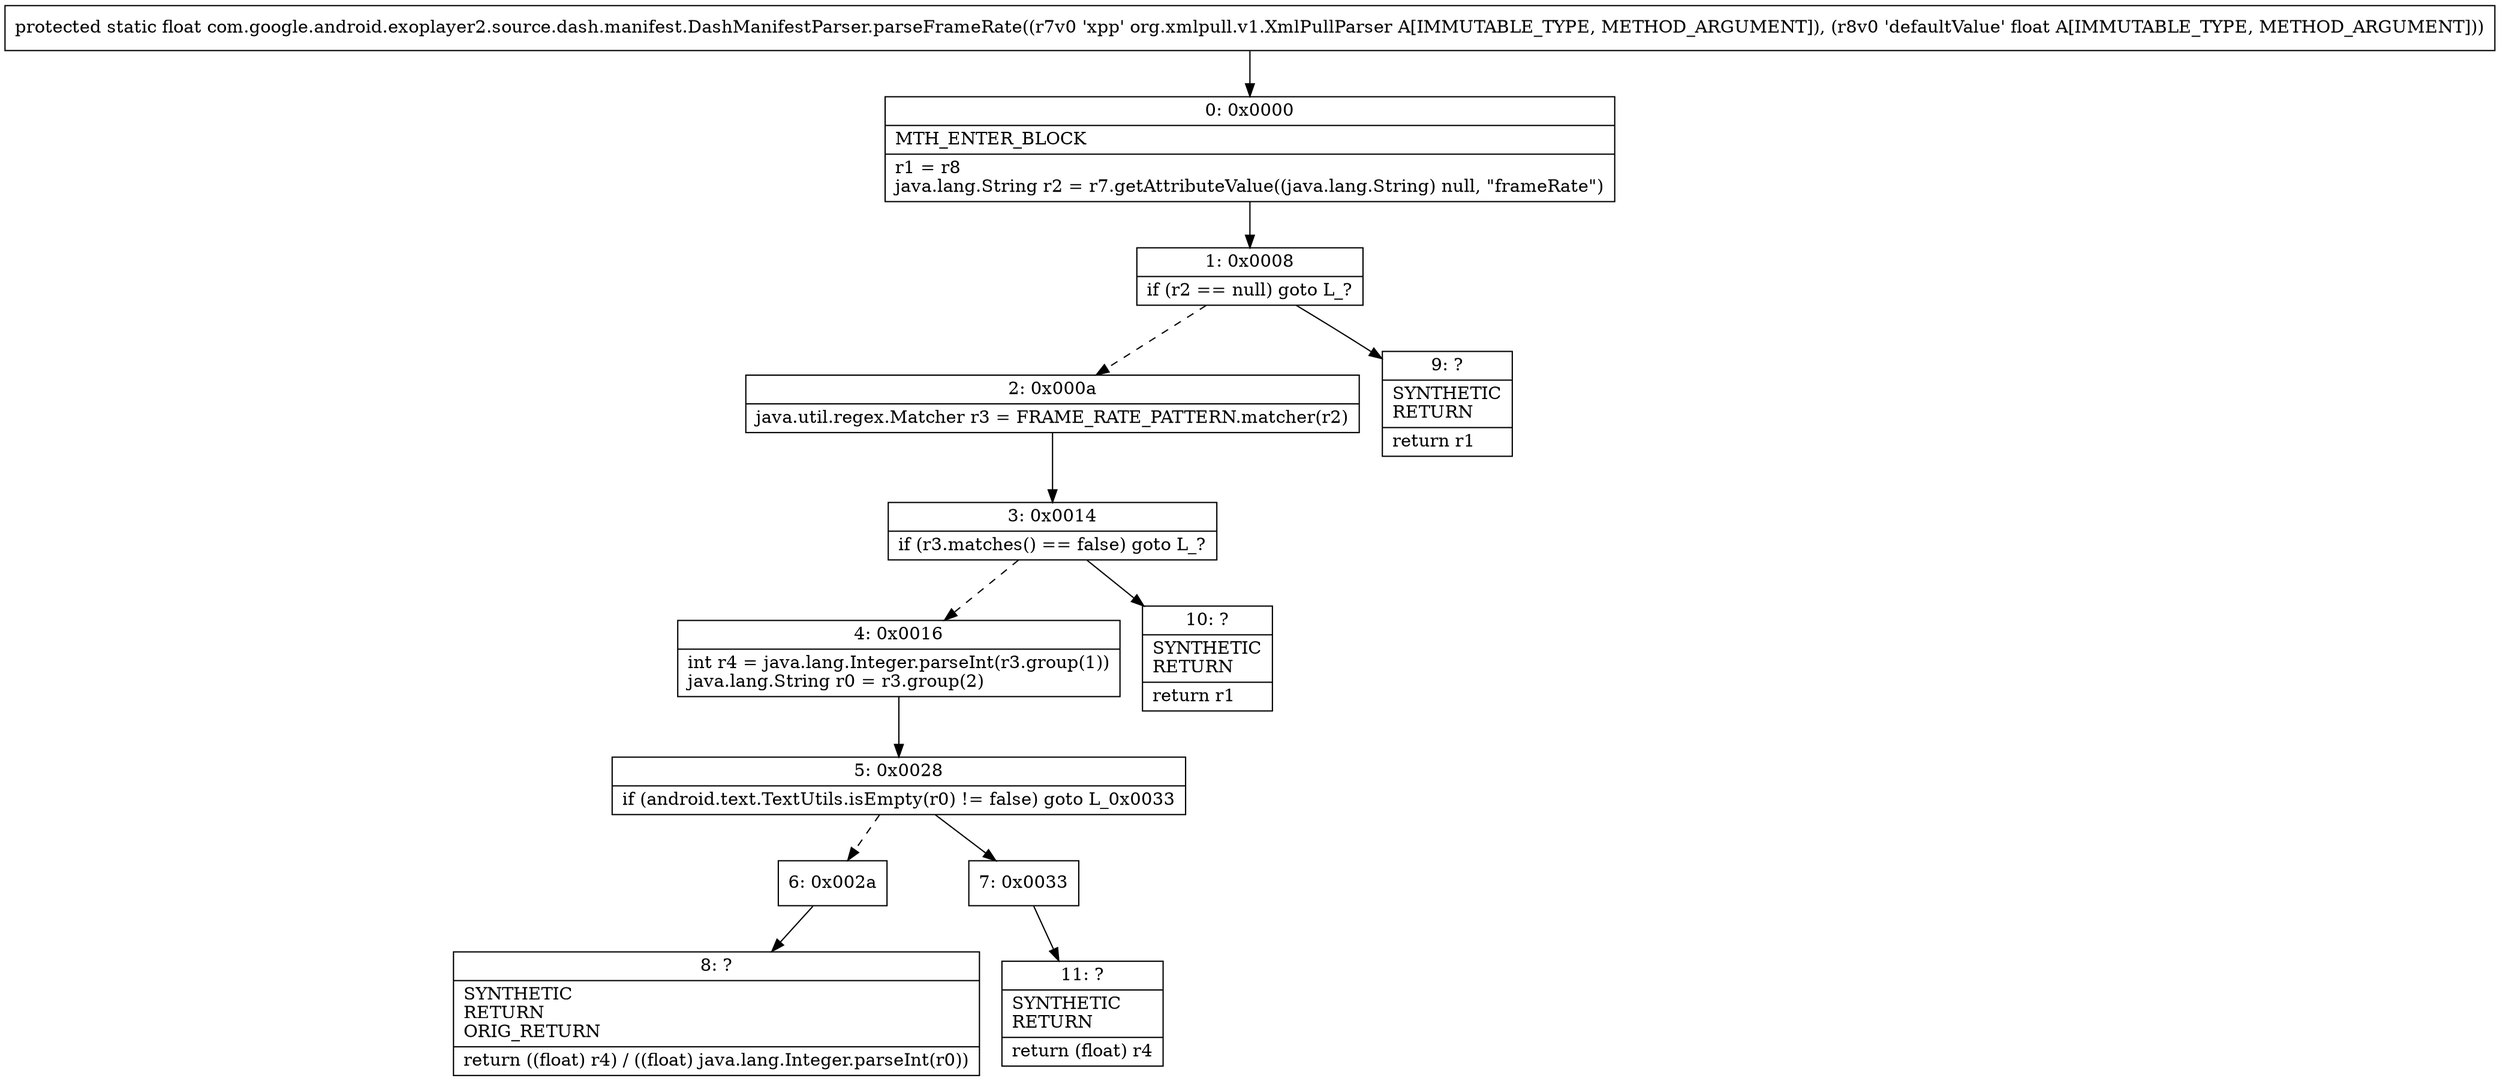 digraph "CFG forcom.google.android.exoplayer2.source.dash.manifest.DashManifestParser.parseFrameRate(Lorg\/xmlpull\/v1\/XmlPullParser;F)F" {
Node_0 [shape=record,label="{0\:\ 0x0000|MTH_ENTER_BLOCK\l|r1 = r8\ljava.lang.String r2 = r7.getAttributeValue((java.lang.String) null, \"frameRate\")\l}"];
Node_1 [shape=record,label="{1\:\ 0x0008|if (r2 == null) goto L_?\l}"];
Node_2 [shape=record,label="{2\:\ 0x000a|java.util.regex.Matcher r3 = FRAME_RATE_PATTERN.matcher(r2)\l}"];
Node_3 [shape=record,label="{3\:\ 0x0014|if (r3.matches() == false) goto L_?\l}"];
Node_4 [shape=record,label="{4\:\ 0x0016|int r4 = java.lang.Integer.parseInt(r3.group(1))\ljava.lang.String r0 = r3.group(2)\l}"];
Node_5 [shape=record,label="{5\:\ 0x0028|if (android.text.TextUtils.isEmpty(r0) != false) goto L_0x0033\l}"];
Node_6 [shape=record,label="{6\:\ 0x002a}"];
Node_7 [shape=record,label="{7\:\ 0x0033}"];
Node_8 [shape=record,label="{8\:\ ?|SYNTHETIC\lRETURN\lORIG_RETURN\l|return ((float) r4) \/ ((float) java.lang.Integer.parseInt(r0))\l}"];
Node_9 [shape=record,label="{9\:\ ?|SYNTHETIC\lRETURN\l|return r1\l}"];
Node_10 [shape=record,label="{10\:\ ?|SYNTHETIC\lRETURN\l|return r1\l}"];
Node_11 [shape=record,label="{11\:\ ?|SYNTHETIC\lRETURN\l|return (float) r4\l}"];
MethodNode[shape=record,label="{protected static float com.google.android.exoplayer2.source.dash.manifest.DashManifestParser.parseFrameRate((r7v0 'xpp' org.xmlpull.v1.XmlPullParser A[IMMUTABLE_TYPE, METHOD_ARGUMENT]), (r8v0 'defaultValue' float A[IMMUTABLE_TYPE, METHOD_ARGUMENT])) }"];
MethodNode -> Node_0;
Node_0 -> Node_1;
Node_1 -> Node_2[style=dashed];
Node_1 -> Node_9;
Node_2 -> Node_3;
Node_3 -> Node_4[style=dashed];
Node_3 -> Node_10;
Node_4 -> Node_5;
Node_5 -> Node_6[style=dashed];
Node_5 -> Node_7;
Node_6 -> Node_8;
Node_7 -> Node_11;
}

